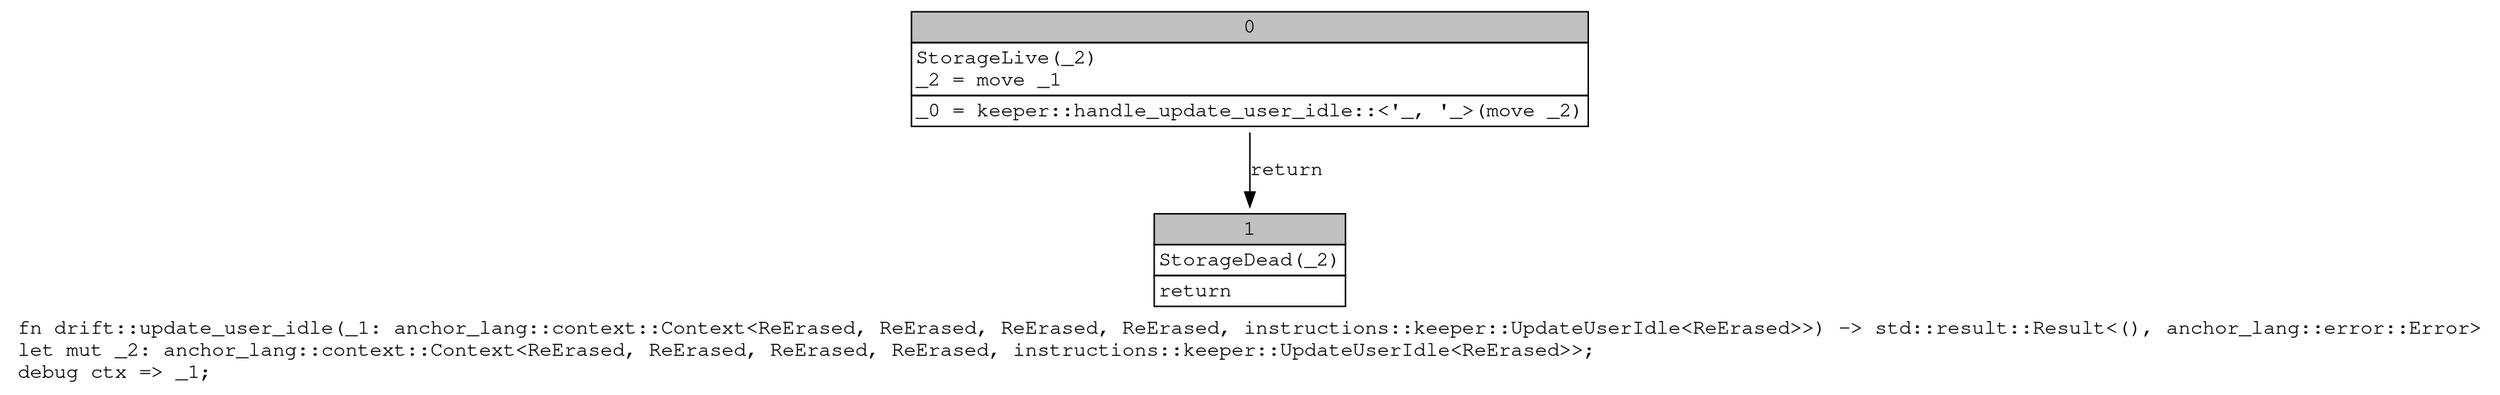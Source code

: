 digraph Mir_0_19904 {
    graph [fontname="Courier, monospace"];
    node [fontname="Courier, monospace"];
    edge [fontname="Courier, monospace"];
    label=<fn drift::update_user_idle(_1: anchor_lang::context::Context&lt;ReErased, ReErased, ReErased, ReErased, instructions::keeper::UpdateUserIdle&lt;ReErased&gt;&gt;) -&gt; std::result::Result&lt;(), anchor_lang::error::Error&gt;<br align="left"/>let mut _2: anchor_lang::context::Context&lt;ReErased, ReErased, ReErased, ReErased, instructions::keeper::UpdateUserIdle&lt;ReErased&gt;&gt;;<br align="left"/>debug ctx =&gt; _1;<br align="left"/>>;
    bb0__0_19904 [shape="none", label=<<table border="0" cellborder="1" cellspacing="0"><tr><td bgcolor="gray" align="center" colspan="1">0</td></tr><tr><td align="left" balign="left">StorageLive(_2)<br/>_2 = move _1<br/></td></tr><tr><td align="left">_0 = keeper::handle_update_user_idle::&lt;'_, '_&gt;(move _2)</td></tr></table>>];
    bb1__0_19904 [shape="none", label=<<table border="0" cellborder="1" cellspacing="0"><tr><td bgcolor="gray" align="center" colspan="1">1</td></tr><tr><td align="left" balign="left">StorageDead(_2)<br/></td></tr><tr><td align="left">return</td></tr></table>>];
    bb0__0_19904 -> bb1__0_19904 [label="return"];
}
